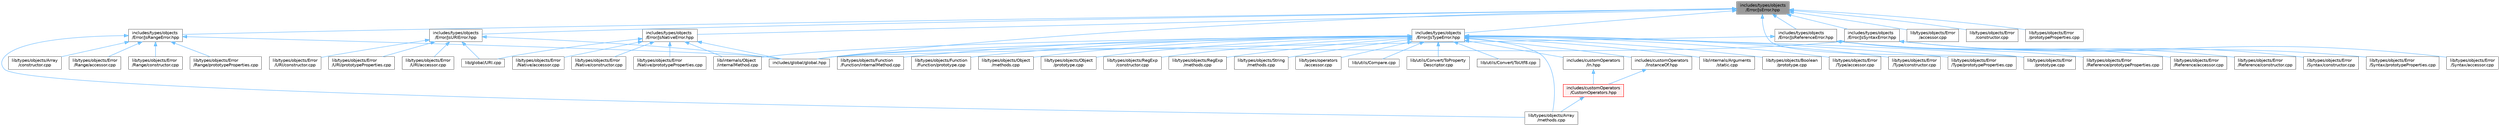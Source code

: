 digraph "includes/types/objects/Error/JsError.hpp"
{
 // LATEX_PDF_SIZE
  bgcolor="transparent";
  edge [fontname=Helvetica,fontsize=10,labelfontname=Helvetica,labelfontsize=10];
  node [fontname=Helvetica,fontsize=10,shape=box,height=0.2,width=0.4];
  Node1 [id="Node000001",label="includes/types/objects\l/Error/JsError.hpp",height=0.2,width=0.4,color="gray40", fillcolor="grey60", style="filled", fontcolor="black",tooltip=" "];
  Node1 -> Node2 [id="edge1_Node000001_Node000002",dir="back",color="steelblue1",style="solid",tooltip=" "];
  Node2 [id="Node000002",label="includes/global/global.hpp",height=0.2,width=0.4,color="grey40", fillcolor="white", style="filled",URL="$global_8hpp.html",tooltip=" "];
  Node1 -> Node3 [id="edge2_Node000001_Node000003",dir="back",color="steelblue1",style="solid",tooltip=" "];
  Node3 [id="Node000003",label="includes/types/objects\l/Error/JsNativeError.hpp",height=0.2,width=0.4,color="grey40", fillcolor="white", style="filled",URL="$JsNativeError_8hpp.html",tooltip=" "];
  Node3 -> Node2 [id="edge3_Node000003_Node000002",dir="back",color="steelblue1",style="solid",tooltip=" "];
  Node3 -> Node4 [id="edge4_Node000003_Node000004",dir="back",color="steelblue1",style="solid",tooltip=" "];
  Node4 [id="Node000004",label="lib/global/URI.cpp",height=0.2,width=0.4,color="grey40", fillcolor="white", style="filled",URL="$URI_8cpp.html",tooltip=" "];
  Node3 -> Node5 [id="edge5_Node000003_Node000005",dir="back",color="steelblue1",style="solid",tooltip=" "];
  Node5 [id="Node000005",label="lib/internals/Object\l/internalMethod.cpp",height=0.2,width=0.4,color="grey40", fillcolor="white", style="filled",URL="$internals_2Object_2internalMethod_8cpp.html",tooltip=" "];
  Node3 -> Node6 [id="edge6_Node000003_Node000006",dir="back",color="steelblue1",style="solid",tooltip=" "];
  Node6 [id="Node000006",label="lib/types/objects/Error\l/Native/accessor.cpp",height=0.2,width=0.4,color="grey40", fillcolor="white", style="filled",URL="$types_2objects_2Error_2Native_2accessor_8cpp.html",tooltip=" "];
  Node3 -> Node7 [id="edge7_Node000003_Node000007",dir="back",color="steelblue1",style="solid",tooltip=" "];
  Node7 [id="Node000007",label="lib/types/objects/Error\l/Native/constructor.cpp",height=0.2,width=0.4,color="grey40", fillcolor="white", style="filled",URL="$types_2objects_2Error_2Native_2constructor_8cpp.html",tooltip=" "];
  Node3 -> Node8 [id="edge8_Node000003_Node000008",dir="back",color="steelblue1",style="solid",tooltip=" "];
  Node8 [id="Node000008",label="lib/types/objects/Error\l/Native/prototypeProperties.cpp",height=0.2,width=0.4,color="grey40", fillcolor="white", style="filled",URL="$Error_2Native_2prototypeProperties_8cpp.html",tooltip=" "];
  Node1 -> Node9 [id="edge9_Node000001_Node000009",dir="back",color="steelblue1",style="solid",tooltip=" "];
  Node9 [id="Node000009",label="includes/types/objects\l/Error/JsRangeError.hpp",height=0.2,width=0.4,color="grey40", fillcolor="white", style="filled",URL="$JsRangeError_8hpp.html",tooltip=" "];
  Node9 -> Node2 [id="edge10_Node000009_Node000002",dir="back",color="steelblue1",style="solid",tooltip=" "];
  Node9 -> Node10 [id="edge11_Node000009_Node000010",dir="back",color="steelblue1",style="solid",tooltip=" "];
  Node10 [id="Node000010",label="lib/types/objects/Array\l/constructor.cpp",height=0.2,width=0.4,color="grey40", fillcolor="white", style="filled",URL="$types_2objects_2Array_2constructor_8cpp.html",tooltip=" "];
  Node9 -> Node11 [id="edge12_Node000009_Node000011",dir="back",color="steelblue1",style="solid",tooltip=" "];
  Node11 [id="Node000011",label="lib/types/objects/Array\l/methods.cpp",height=0.2,width=0.4,color="grey40", fillcolor="white", style="filled",URL="$Array_2methods_8cpp.html",tooltip=" "];
  Node9 -> Node12 [id="edge13_Node000009_Node000012",dir="back",color="steelblue1",style="solid",tooltip=" "];
  Node12 [id="Node000012",label="lib/types/objects/Error\l/Range/accessor.cpp",height=0.2,width=0.4,color="grey40", fillcolor="white", style="filled",URL="$types_2objects_2Error_2Range_2accessor_8cpp.html",tooltip=" "];
  Node9 -> Node13 [id="edge14_Node000009_Node000013",dir="back",color="steelblue1",style="solid",tooltip=" "];
  Node13 [id="Node000013",label="lib/types/objects/Error\l/Range/constructor.cpp",height=0.2,width=0.4,color="grey40", fillcolor="white", style="filled",URL="$types_2objects_2Error_2Range_2constructor_8cpp.html",tooltip=" "];
  Node9 -> Node14 [id="edge15_Node000009_Node000014",dir="back",color="steelblue1",style="solid",tooltip=" "];
  Node14 [id="Node000014",label="lib/types/objects/Error\l/Range/prototypeProperties.cpp",height=0.2,width=0.4,color="grey40", fillcolor="white", style="filled",URL="$Error_2Range_2prototypeProperties_8cpp.html",tooltip=" "];
  Node1 -> Node15 [id="edge16_Node000001_Node000015",dir="back",color="steelblue1",style="solid",tooltip=" "];
  Node15 [id="Node000015",label="includes/types/objects\l/Error/JsReferenceError.hpp",height=0.2,width=0.4,color="grey40", fillcolor="white", style="filled",URL="$JsReferenceError_8hpp.html",tooltip=" "];
  Node15 -> Node2 [id="edge17_Node000015_Node000002",dir="back",color="steelblue1",style="solid",tooltip=" "];
  Node15 -> Node16 [id="edge18_Node000015_Node000016",dir="back",color="steelblue1",style="solid",tooltip=" "];
  Node16 [id="Node000016",label="lib/types/objects/Error\l/Reference/accessor.cpp",height=0.2,width=0.4,color="grey40", fillcolor="white", style="filled",URL="$types_2objects_2Error_2Reference_2accessor_8cpp.html",tooltip=" "];
  Node15 -> Node17 [id="edge19_Node000015_Node000017",dir="back",color="steelblue1",style="solid",tooltip=" "];
  Node17 [id="Node000017",label="lib/types/objects/Error\l/Reference/constructor.cpp",height=0.2,width=0.4,color="grey40", fillcolor="white", style="filled",URL="$types_2objects_2Error_2Reference_2constructor_8cpp.html",tooltip=" "];
  Node15 -> Node18 [id="edge20_Node000015_Node000018",dir="back",color="steelblue1",style="solid",tooltip=" "];
  Node18 [id="Node000018",label="lib/types/objects/Error\l/Reference/prototypeProperties.cpp",height=0.2,width=0.4,color="grey40", fillcolor="white", style="filled",URL="$Error_2Reference_2prototypeProperties_8cpp.html",tooltip=" "];
  Node1 -> Node19 [id="edge21_Node000001_Node000019",dir="back",color="steelblue1",style="solid",tooltip=" "];
  Node19 [id="Node000019",label="includes/types/objects\l/Error/JsSyntaxError.hpp",height=0.2,width=0.4,color="grey40", fillcolor="white", style="filled",URL="$JsSyntaxError_8hpp.html",tooltip=" "];
  Node19 -> Node2 [id="edge22_Node000019_Node000002",dir="back",color="steelblue1",style="solid",tooltip=" "];
  Node19 -> Node20 [id="edge23_Node000019_Node000020",dir="back",color="steelblue1",style="solid",tooltip=" "];
  Node20 [id="Node000020",label="lib/types/objects/Error\l/Syntax/accessor.cpp",height=0.2,width=0.4,color="grey40", fillcolor="white", style="filled",URL="$types_2objects_2Error_2Syntax_2accessor_8cpp.html",tooltip=" "];
  Node19 -> Node21 [id="edge24_Node000019_Node000021",dir="back",color="steelblue1",style="solid",tooltip=" "];
  Node21 [id="Node000021",label="lib/types/objects/Error\l/Syntax/constructor.cpp",height=0.2,width=0.4,color="grey40", fillcolor="white", style="filled",URL="$types_2objects_2Error_2Syntax_2constructor_8cpp.html",tooltip=" "];
  Node19 -> Node22 [id="edge25_Node000019_Node000022",dir="back",color="steelblue1",style="solid",tooltip=" "];
  Node22 [id="Node000022",label="lib/types/objects/Error\l/Syntax/prototypeProperties.cpp",height=0.2,width=0.4,color="grey40", fillcolor="white", style="filled",URL="$Error_2Syntax_2prototypeProperties_8cpp.html",tooltip=" "];
  Node1 -> Node23 [id="edge26_Node000001_Node000023",dir="back",color="steelblue1",style="solid",tooltip=" "];
  Node23 [id="Node000023",label="includes/types/objects\l/Error/JsTypeError.hpp",height=0.2,width=0.4,color="grey40", fillcolor="white", style="filled",URL="$JsTypeError_8hpp.html",tooltip=" "];
  Node23 -> Node24 [id="edge27_Node000023_Node000024",dir="back",color="steelblue1",style="solid",tooltip=" "];
  Node24 [id="Node000024",label="includes/customOperators\l/In.hpp",height=0.2,width=0.4,color="grey40", fillcolor="white", style="filled",URL="$In_8hpp.html",tooltip=" "];
  Node24 -> Node25 [id="edge28_Node000024_Node000025",dir="back",color="steelblue1",style="solid",tooltip=" "];
  Node25 [id="Node000025",label="includes/customOperators\l/CustomOperators.hpp",height=0.2,width=0.4,color="red", fillcolor="#FFF0F0", style="filled",URL="$CustomOperators_8hpp.html",tooltip=" "];
  Node25 -> Node11 [id="edge29_Node000025_Node000011",dir="back",color="steelblue1",style="solid",tooltip=" "];
  Node23 -> Node27 [id="edge30_Node000023_Node000027",dir="back",color="steelblue1",style="solid",tooltip=" "];
  Node27 [id="Node000027",label="includes/customOperators\l/InstanceOf.hpp",height=0.2,width=0.4,color="grey40", fillcolor="white", style="filled",URL="$InstanceOf_8hpp.html",tooltip=" "];
  Node27 -> Node25 [id="edge31_Node000027_Node000025",dir="back",color="steelblue1",style="solid",tooltip=" "];
  Node23 -> Node2 [id="edge32_Node000023_Node000002",dir="back",color="steelblue1",style="solid",tooltip=" "];
  Node23 -> Node28 [id="edge33_Node000023_Node000028",dir="back",color="steelblue1",style="solid",tooltip=" "];
  Node28 [id="Node000028",label="lib/internals/Arguments\l/static.cpp",height=0.2,width=0.4,color="grey40", fillcolor="white", style="filled",URL="$internals_2Arguments_2static_8cpp.html",tooltip=" "];
  Node23 -> Node5 [id="edge34_Node000023_Node000005",dir="back",color="steelblue1",style="solid",tooltip=" "];
  Node23 -> Node11 [id="edge35_Node000023_Node000011",dir="back",color="steelblue1",style="solid",tooltip=" "];
  Node23 -> Node29 [id="edge36_Node000023_Node000029",dir="back",color="steelblue1",style="solid",tooltip=" "];
  Node29 [id="Node000029",label="lib/types/objects/Boolean\l/prototype.cpp",height=0.2,width=0.4,color="grey40", fillcolor="white", style="filled",URL="$Boolean_2prototype_8cpp.html",tooltip=" "];
  Node23 -> Node30 [id="edge37_Node000023_Node000030",dir="back",color="steelblue1",style="solid",tooltip=" "];
  Node30 [id="Node000030",label="lib/types/objects/Error\l/Type/accessor.cpp",height=0.2,width=0.4,color="grey40", fillcolor="white", style="filled",URL="$types_2objects_2Error_2Type_2accessor_8cpp.html",tooltip=" "];
  Node23 -> Node31 [id="edge38_Node000023_Node000031",dir="back",color="steelblue1",style="solid",tooltip=" "];
  Node31 [id="Node000031",label="lib/types/objects/Error\l/Type/constructor.cpp",height=0.2,width=0.4,color="grey40", fillcolor="white", style="filled",URL="$types_2objects_2Error_2Type_2constructor_8cpp.html",tooltip=" "];
  Node23 -> Node32 [id="edge39_Node000023_Node000032",dir="back",color="steelblue1",style="solid",tooltip=" "];
  Node32 [id="Node000032",label="lib/types/objects/Error\l/Type/prototypeProperties.cpp",height=0.2,width=0.4,color="grey40", fillcolor="white", style="filled",URL="$Error_2Type_2prototypeProperties_8cpp.html",tooltip=" "];
  Node23 -> Node33 [id="edge40_Node000023_Node000033",dir="back",color="steelblue1",style="solid",tooltip=" "];
  Node33 [id="Node000033",label="lib/types/objects/Error\l/prototype.cpp",height=0.2,width=0.4,color="grey40", fillcolor="white", style="filled",URL="$Error_2prototype_8cpp.html",tooltip=" "];
  Node23 -> Node34 [id="edge41_Node000023_Node000034",dir="back",color="steelblue1",style="solid",tooltip=" "];
  Node34 [id="Node000034",label="lib/types/objects/Function\l/Function/internalMethod.cpp",height=0.2,width=0.4,color="grey40", fillcolor="white", style="filled",URL="$types_2objects_2Function_2Function_2internalMethod_8cpp.html",tooltip=" "];
  Node23 -> Node35 [id="edge42_Node000023_Node000035",dir="back",color="steelblue1",style="solid",tooltip=" "];
  Node35 [id="Node000035",label="lib/types/objects/Function\l/Function/prototype.cpp",height=0.2,width=0.4,color="grey40", fillcolor="white", style="filled",URL="$Function_2Function_2prototype_8cpp.html",tooltip=" "];
  Node23 -> Node36 [id="edge43_Node000023_Node000036",dir="back",color="steelblue1",style="solid",tooltip=" "];
  Node36 [id="Node000036",label="lib/types/objects/Object\l/methods.cpp",height=0.2,width=0.4,color="grey40", fillcolor="white", style="filled",URL="$Object_2methods_8cpp.html",tooltip=" "];
  Node23 -> Node37 [id="edge44_Node000023_Node000037",dir="back",color="steelblue1",style="solid",tooltip=" "];
  Node37 [id="Node000037",label="lib/types/objects/Object\l/prototype.cpp",height=0.2,width=0.4,color="grey40", fillcolor="white", style="filled",URL="$Object_2prototype_8cpp.html",tooltip=" "];
  Node23 -> Node38 [id="edge45_Node000023_Node000038",dir="back",color="steelblue1",style="solid",tooltip=" "];
  Node38 [id="Node000038",label="lib/types/objects/RegExp\l/constructor.cpp",height=0.2,width=0.4,color="grey40", fillcolor="white", style="filled",URL="$types_2objects_2RegExp_2constructor_8cpp.html",tooltip=" "];
  Node23 -> Node39 [id="edge46_Node000023_Node000039",dir="back",color="steelblue1",style="solid",tooltip=" "];
  Node39 [id="Node000039",label="lib/types/objects/RegExp\l/methods.cpp",height=0.2,width=0.4,color="grey40", fillcolor="white", style="filled",URL="$RegExp_2methods_8cpp.html",tooltip=" "];
  Node23 -> Node40 [id="edge47_Node000023_Node000040",dir="back",color="steelblue1",style="solid",tooltip=" "];
  Node40 [id="Node000040",label="lib/types/objects/String\l/methods.cpp",height=0.2,width=0.4,color="grey40", fillcolor="white", style="filled",URL="$String_2methods_8cpp.html",tooltip=" "];
  Node23 -> Node41 [id="edge48_Node000023_Node000041",dir="back",color="steelblue1",style="solid",tooltip=" "];
  Node41 [id="Node000041",label="lib/types/operators\l/accessor.cpp",height=0.2,width=0.4,color="grey40", fillcolor="white", style="filled",URL="$types_2operators_2accessor_8cpp.html",tooltip=" "];
  Node23 -> Node42 [id="edge49_Node000023_Node000042",dir="back",color="steelblue1",style="solid",tooltip=" "];
  Node42 [id="Node000042",label="lib/utils/Compare.cpp",height=0.2,width=0.4,color="grey40", fillcolor="white", style="filled",URL="$Compare_8cpp.html",tooltip=" "];
  Node23 -> Node43 [id="edge50_Node000023_Node000043",dir="back",color="steelblue1",style="solid",tooltip=" "];
  Node43 [id="Node000043",label="lib/utils/Convert/ToProperty\lDescriptor.cpp",height=0.2,width=0.4,color="grey40", fillcolor="white", style="filled",URL="$ToPropertyDescriptor_8cpp.html",tooltip=" "];
  Node23 -> Node44 [id="edge51_Node000023_Node000044",dir="back",color="steelblue1",style="solid",tooltip=" "];
  Node44 [id="Node000044",label="lib/utils/Convert/ToUtf8.cpp",height=0.2,width=0.4,color="grey40", fillcolor="white", style="filled",URL="$ToUtf8_8cpp.html",tooltip=" "];
  Node1 -> Node45 [id="edge52_Node000001_Node000045",dir="back",color="steelblue1",style="solid",tooltip=" "];
  Node45 [id="Node000045",label="includes/types/objects\l/Error/JsURIError.hpp",height=0.2,width=0.4,color="grey40", fillcolor="white", style="filled",URL="$JsURIError_8hpp.html",tooltip=" "];
  Node45 -> Node2 [id="edge53_Node000045_Node000002",dir="back",color="steelblue1",style="solid",tooltip=" "];
  Node45 -> Node4 [id="edge54_Node000045_Node000004",dir="back",color="steelblue1",style="solid",tooltip=" "];
  Node45 -> Node46 [id="edge55_Node000045_Node000046",dir="back",color="steelblue1",style="solid",tooltip=" "];
  Node46 [id="Node000046",label="lib/types/objects/Error\l/URI/accessor.cpp",height=0.2,width=0.4,color="grey40", fillcolor="white", style="filled",URL="$types_2objects_2Error_2URI_2accessor_8cpp.html",tooltip=" "];
  Node45 -> Node47 [id="edge56_Node000045_Node000047",dir="back",color="steelblue1",style="solid",tooltip=" "];
  Node47 [id="Node000047",label="lib/types/objects/Error\l/URI/constructor.cpp",height=0.2,width=0.4,color="grey40", fillcolor="white", style="filled",URL="$types_2objects_2Error_2URI_2constructor_8cpp.html",tooltip=" "];
  Node45 -> Node48 [id="edge57_Node000045_Node000048",dir="back",color="steelblue1",style="solid",tooltip=" "];
  Node48 [id="Node000048",label="lib/types/objects/Error\l/URI/prototypeProperties.cpp",height=0.2,width=0.4,color="grey40", fillcolor="white", style="filled",URL="$Error_2URI_2prototypeProperties_8cpp.html",tooltip=" "];
  Node1 -> Node49 [id="edge58_Node000001_Node000049",dir="back",color="steelblue1",style="solid",tooltip=" "];
  Node49 [id="Node000049",label="lib/types/objects/Error\l/accessor.cpp",height=0.2,width=0.4,color="grey40", fillcolor="white", style="filled",URL="$types_2objects_2Error_2accessor_8cpp.html",tooltip=" "];
  Node1 -> Node50 [id="edge59_Node000001_Node000050",dir="back",color="steelblue1",style="solid",tooltip=" "];
  Node50 [id="Node000050",label="lib/types/objects/Error\l/constructor.cpp",height=0.2,width=0.4,color="grey40", fillcolor="white", style="filled",URL="$types_2objects_2Error_2constructor_8cpp.html",tooltip=" "];
  Node1 -> Node33 [id="edge60_Node000001_Node000033",dir="back",color="steelblue1",style="solid",tooltip=" "];
  Node1 -> Node51 [id="edge61_Node000001_Node000051",dir="back",color="steelblue1",style="solid",tooltip=" "];
  Node51 [id="Node000051",label="lib/types/objects/Error\l/prototypeProperties.cpp",height=0.2,width=0.4,color="grey40", fillcolor="white", style="filled",URL="$Error_2prototypeProperties_8cpp.html",tooltip=" "];
}
